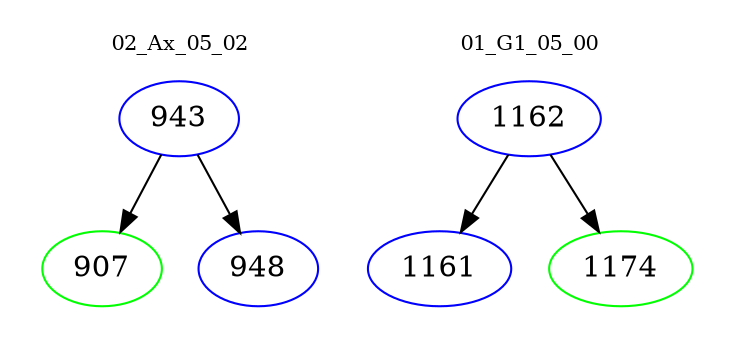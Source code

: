 digraph{
subgraph cluster_0 {
color = white
label = "02_Ax_05_02";
fontsize=10;
T0_943 [label="943", color="blue"]
T0_943 -> T0_907 [color="black"]
T0_907 [label="907", color="green"]
T0_943 -> T0_948 [color="black"]
T0_948 [label="948", color="blue"]
}
subgraph cluster_1 {
color = white
label = "01_G1_05_00";
fontsize=10;
T1_1162 [label="1162", color="blue"]
T1_1162 -> T1_1161 [color="black"]
T1_1161 [label="1161", color="blue"]
T1_1162 -> T1_1174 [color="black"]
T1_1174 [label="1174", color="green"]
}
}
